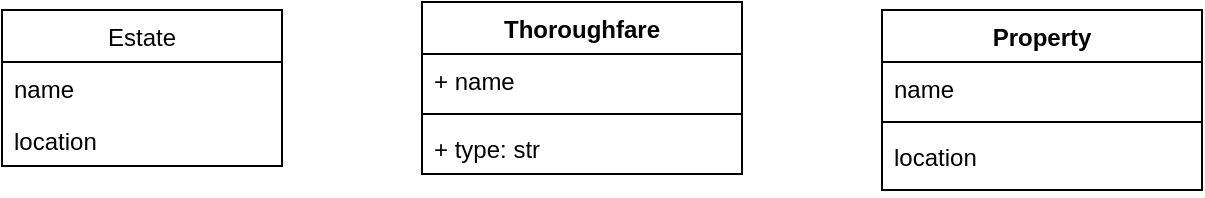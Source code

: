 <mxfile version="14.6.6" type="github">
  <diagram id="909drE-PDfaozf7E0X_U" name="Page-1">
    <mxGraphModel dx="782" dy="469" grid="1" gridSize="10" guides="1" tooltips="1" connect="1" arrows="1" fold="1" page="1" pageScale="1" pageWidth="850" pageHeight="1100" math="0" shadow="0">
      <root>
        <mxCell id="0" />
        <mxCell id="1" parent="0" />
        <mxCell id="d0FOacnKaSba3oyqqqo1-1" value="Estate" style="swimlane;fontStyle=0;childLayout=stackLayout;horizontal=1;startSize=26;fillColor=none;horizontalStack=0;resizeParent=1;resizeParentMax=0;resizeLast=0;collapsible=1;marginBottom=0;" vertex="1" parent="1">
          <mxGeometry x="50" y="40" width="140" height="78" as="geometry" />
        </mxCell>
        <mxCell id="d0FOacnKaSba3oyqqqo1-2" value="name" style="text;strokeColor=none;fillColor=none;align=left;verticalAlign=top;spacingLeft=4;spacingRight=4;overflow=hidden;rotatable=0;points=[[0,0.5],[1,0.5]];portConstraint=eastwest;" vertex="1" parent="d0FOacnKaSba3oyqqqo1-1">
          <mxGeometry y="26" width="140" height="26" as="geometry" />
        </mxCell>
        <mxCell id="d0FOacnKaSba3oyqqqo1-3" value="location" style="text;strokeColor=none;fillColor=none;align=left;verticalAlign=top;spacingLeft=4;spacingRight=4;overflow=hidden;rotatable=0;points=[[0,0.5],[1,0.5]];portConstraint=eastwest;" vertex="1" parent="d0FOacnKaSba3oyqqqo1-1">
          <mxGeometry y="52" width="140" height="26" as="geometry" />
        </mxCell>
        <mxCell id="d0FOacnKaSba3oyqqqo1-5" value="Thoroughfare" style="swimlane;fontStyle=1;align=center;verticalAlign=top;childLayout=stackLayout;horizontal=1;startSize=26;horizontalStack=0;resizeParent=1;resizeParentMax=0;resizeLast=0;collapsible=1;marginBottom=0;" vertex="1" parent="1">
          <mxGeometry x="260" y="36" width="160" height="86" as="geometry" />
        </mxCell>
        <mxCell id="d0FOacnKaSba3oyqqqo1-6" value="+ name" style="text;strokeColor=none;fillColor=none;align=left;verticalAlign=top;spacingLeft=4;spacingRight=4;overflow=hidden;rotatable=0;points=[[0,0.5],[1,0.5]];portConstraint=eastwest;" vertex="1" parent="d0FOacnKaSba3oyqqqo1-5">
          <mxGeometry y="26" width="160" height="26" as="geometry" />
        </mxCell>
        <mxCell id="d0FOacnKaSba3oyqqqo1-7" value="" style="line;strokeWidth=1;fillColor=none;align=left;verticalAlign=middle;spacingTop=-1;spacingLeft=3;spacingRight=3;rotatable=0;labelPosition=right;points=[];portConstraint=eastwest;" vertex="1" parent="d0FOacnKaSba3oyqqqo1-5">
          <mxGeometry y="52" width="160" height="8" as="geometry" />
        </mxCell>
        <mxCell id="d0FOacnKaSba3oyqqqo1-8" value="+ type: str" style="text;strokeColor=none;fillColor=none;align=left;verticalAlign=top;spacingLeft=4;spacingRight=4;overflow=hidden;rotatable=0;points=[[0,0.5],[1,0.5]];portConstraint=eastwest;" vertex="1" parent="d0FOacnKaSba3oyqqqo1-5">
          <mxGeometry y="60" width="160" height="26" as="geometry" />
        </mxCell>
        <mxCell id="d0FOacnKaSba3oyqqqo1-17" value="Property" style="swimlane;fontStyle=1;align=center;verticalAlign=top;childLayout=stackLayout;horizontal=1;startSize=26;horizontalStack=0;resizeParent=1;resizeParentMax=0;resizeLast=0;collapsible=1;marginBottom=0;" vertex="1" parent="1">
          <mxGeometry x="490" y="40" width="160" height="90" as="geometry" />
        </mxCell>
        <mxCell id="d0FOacnKaSba3oyqqqo1-18" value="name" style="text;strokeColor=none;fillColor=none;align=left;verticalAlign=top;spacingLeft=4;spacingRight=4;overflow=hidden;rotatable=0;points=[[0,0.5],[1,0.5]];portConstraint=eastwest;" vertex="1" parent="d0FOacnKaSba3oyqqqo1-17">
          <mxGeometry y="26" width="160" height="26" as="geometry" />
        </mxCell>
        <mxCell id="d0FOacnKaSba3oyqqqo1-19" value="" style="line;strokeWidth=1;fillColor=none;align=left;verticalAlign=middle;spacingTop=-1;spacingLeft=3;spacingRight=3;rotatable=0;labelPosition=right;points=[];portConstraint=eastwest;" vertex="1" parent="d0FOacnKaSba3oyqqqo1-17">
          <mxGeometry y="52" width="160" height="8" as="geometry" />
        </mxCell>
        <mxCell id="d0FOacnKaSba3oyqqqo1-20" value="location" style="text;strokeColor=none;fillColor=none;align=left;verticalAlign=top;spacingLeft=4;spacingRight=4;overflow=hidden;rotatable=0;points=[[0,0.5],[1,0.5]];portConstraint=eastwest;" vertex="1" parent="d0FOacnKaSba3oyqqqo1-17">
          <mxGeometry y="60" width="160" height="30" as="geometry" />
        </mxCell>
      </root>
    </mxGraphModel>
  </diagram>
</mxfile>
